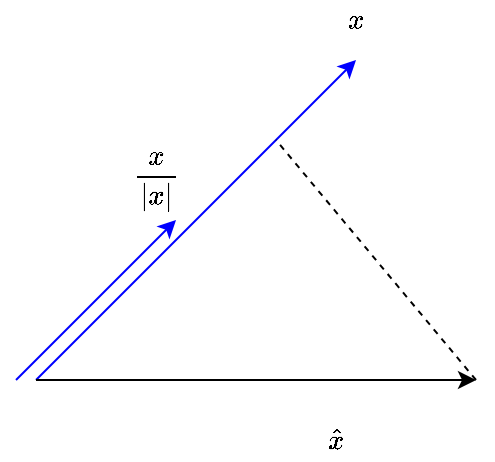 <mxfile version="13.0.3" type="device"><diagram id="I0ATEX4q2HD8FcoPsII-" name="alpha"><mxGraphModel dx="1422" dy="822" grid="1" gridSize="10" guides="1" tooltips="1" connect="1" arrows="1" fold="1" page="1" pageScale="1" pageWidth="850" pageHeight="1100" math="1" shadow="0"><root><mxCell id="0"/><mxCell id="1" parent="0"/><mxCell id="WBrmOMDheXTPOw9ygEPh-1" value="" style="endArrow=classic;html=1;strokeColor=#0000FF;" edge="1" parent="1"><mxGeometry width="50" height="50" relative="1" as="geometry"><mxPoint x="240" y="320" as="sourcePoint"/><mxPoint x="400" y="160" as="targetPoint"/></mxGeometry></mxCell><mxCell id="WBrmOMDheXTPOw9ygEPh-2" value="$$\hat{x}$$" style="text;html=1;strokeColor=none;fillColor=none;align=center;verticalAlign=middle;whiteSpace=wrap;rounded=0;" vertex="1" parent="1"><mxGeometry x="370" y="340" width="40" height="20" as="geometry"/></mxCell><mxCell id="WBrmOMDheXTPOw9ygEPh-3" value="" style="endArrow=classic;html=1;" edge="1" parent="1"><mxGeometry width="50" height="50" relative="1" as="geometry"><mxPoint x="240" y="320" as="sourcePoint"/><mxPoint x="460" y="320" as="targetPoint"/></mxGeometry></mxCell><mxCell id="WBrmOMDheXTPOw9ygEPh-4" value="$$x$$" style="text;html=1;strokeColor=none;fillColor=none;align=center;verticalAlign=middle;whiteSpace=wrap;rounded=0;" vertex="1" parent="1"><mxGeometry x="380" y="130" width="40" height="20" as="geometry"/></mxCell><mxCell id="WBrmOMDheXTPOw9ygEPh-7" value="" style="endArrow=none;dashed=1;html=1;" edge="1" parent="1"><mxGeometry width="50" height="50" relative="1" as="geometry"><mxPoint x="460" y="320" as="sourcePoint"/><mxPoint x="360" y="200" as="targetPoint"/></mxGeometry></mxCell><mxCell id="WBrmOMDheXTPOw9ygEPh-8" value="" style="endArrow=classic;html=1;strokeColor=#0000FF;" edge="1" parent="1"><mxGeometry width="50" height="50" relative="1" as="geometry"><mxPoint x="230" y="320" as="sourcePoint"/><mxPoint x="310" y="240" as="targetPoint"/></mxGeometry></mxCell><mxCell id="WBrmOMDheXTPOw9ygEPh-14" value="$$\frac{x}{|x|}$$" style="text;html=1;strokeColor=none;fillColor=none;align=center;verticalAlign=middle;whiteSpace=wrap;rounded=0;" vertex="1" parent="1"><mxGeometry x="280" y="210" width="40" height="20" as="geometry"/></mxCell></root></mxGraphModel></diagram></mxfile>